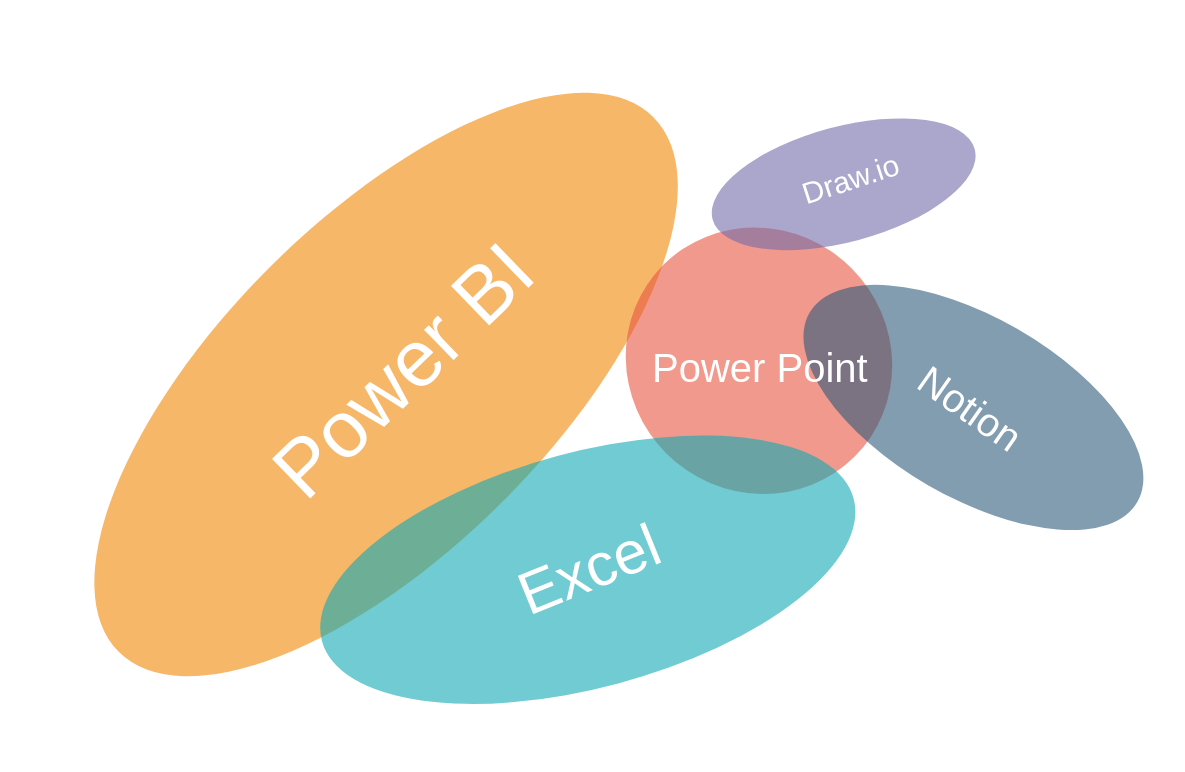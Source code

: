 <mxfile version="21.6.8" type="github">
  <diagram id="3228e29e-7158-1315-38df-8450db1d8a1d" name="Page-1">
    <mxGraphModel dx="830" dy="519" grid="1" gridSize="10" guides="1" tooltips="1" connect="1" arrows="1" fold="1" page="1" pageScale="1" pageWidth="1169" pageHeight="827" background="none" math="0" shadow="0">
      <root>
        <mxCell id="0" />
        <mxCell id="1" parent="0" />
        <mxCell id="21541" value="" style="ellipse;whiteSpace=wrap;rotation=-45;fillColor=#F08705;opacity=60;strokeColor=none;html=1;" parent="1" vertex="1">
          <mxGeometry x="470" y="373.66" width="378.08" height="165.2" as="geometry" />
        </mxCell>
        <mxCell id="21542" value="" style="ellipse;whiteSpace=wrap;rotation=135;fillColor=#E85642;opacity=60;strokeColor=none;html=1;" parent="1" vertex="1">
          <mxGeometry x="780" y="376.69" width="130.95" height="135.44" as="geometry" />
        </mxCell>
        <mxCell id="21543" value="" style="ellipse;whiteSpace=wrap;fillColor=#2F5B7C;opacity=60;strokeColor=none;html=1;rotation=30;" parent="1" vertex="1">
          <mxGeometry x="858.08" y="422.72" width="189.25" height="90" as="geometry" />
        </mxCell>
        <mxCell id="21544" value="" style="ellipse;whiteSpace=wrap;fillColor=#12AAB5;opacity=60;strokeColor=none;rotation=-15;html=1;" parent="1" vertex="1">
          <mxGeometry x="622.28" y="490" width="275.22" height="117.72" as="geometry" />
        </mxCell>
        <mxCell id="21545" value="" style="ellipse;whiteSpace=wrap;rotation=-195;fillColor=#736CA8;opacity=60;strokeColor=none;html=1;" parent="1" vertex="1">
          <mxGeometry x="820" y="327.28" width="135.68" height="57.72" as="geometry" />
        </mxCell>
        <mxCell id="21549" value="Power BI" style="text;spacingTop=-5;fontStyle=0;fontSize=40;html=1;fontColor=#FFFFFF;rotation=316;fontFamily=Helvetica;" parent="1" vertex="1">
          <mxGeometry x="592.28" y="474.407" width="30" height="20" as="geometry" />
        </mxCell>
        <mxCell id="21550" value="Notion" style="text;spacingTop=-5;fontStyle=0;fontSize=20;html=1;fontColor=#FFFFFF;rotation=35;spacingRight=0;" parent="1" vertex="1">
          <mxGeometry x="925.31" y="446.26" width="30.37" height="20" as="geometry" />
        </mxCell>
        <mxCell id="21557" value="Excel" style="text;spacingTop=-5;fontStyle=0;fontSize=30;html=1;fontColor=#FFFFFF;rotation=338;" parent="1" vertex="1">
          <mxGeometry x="720" y="538.859" width="30" height="20" as="geometry" />
        </mxCell>
        <mxCell id="21558" value="Draw.io" style="text;spacingTop=-5;fontStyle=0;fontSize=15;html=1;fontColor=#FFFFFF;rotation=342;spacing=2;spacingLeft=-3;spacingBottom=2;" parent="1" vertex="1">
          <mxGeometry x="867.501" y="346.139" width="30" height="20" as="geometry" />
        </mxCell>
        <mxCell id="21559" value="Power Point" style="text;spacingTop=-5;fontStyle=0;fontSize=20;html=1;fontColor=#FFFFFF;" parent="1" vertex="1">
          <mxGeometry x="789.998" y="434.41" width="30" height="20" as="geometry" />
        </mxCell>
      </root>
    </mxGraphModel>
  </diagram>
</mxfile>
